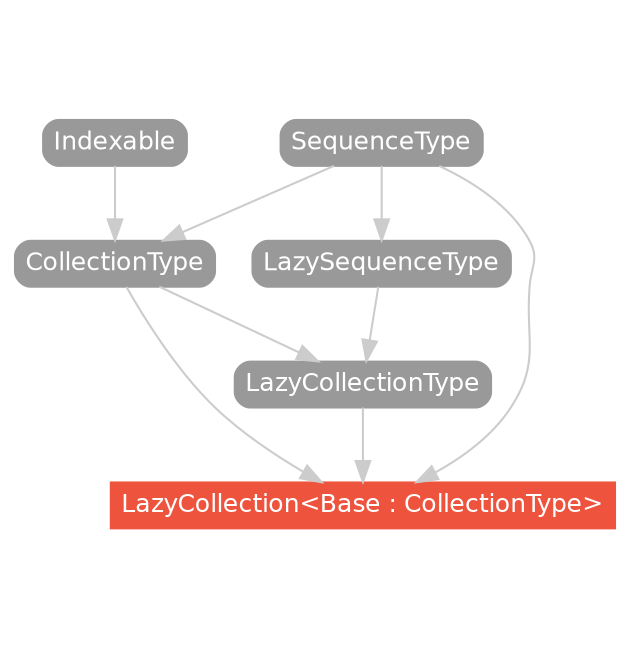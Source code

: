 strict digraph "LazyCollection<Base : CollectionType> - Type Hierarchy - SwiftDoc.org" {
    pad="0.1,0.8"
    node [shape=box, style="filled,rounded", color="#999999", fillcolor="#999999", fontcolor=white, fontname=Helvetica, fontnames="Helvetica,sansserif", fontsize=12, margin="0.07,0.05", height="0.3"]
    edge [color="#cccccc"]
    "CollectionType" [URL="/protocol/CollectionType/"]
    "Indexable" [URL="/protocol/Indexable/"]
    "LazyCollection<Base : CollectionType>" [URL="/type/LazyCollection/", style="filled", fillcolor="#ee543d", color="#ee543d"]
    "LazyCollectionType" [URL="/protocol/LazyCollectionType/"]
    "LazySequenceType" [URL="/protocol/LazySequenceType/"]
    "SequenceType" [URL="/protocol/SequenceType/"]    "LazyCollectionType" -> "LazyCollection<Base : CollectionType>"
    "SequenceType" -> "LazyCollection<Base : CollectionType>"
    "CollectionType" -> "LazyCollection<Base : CollectionType>"
    "CollectionType" -> "LazyCollectionType"
    "LazySequenceType" -> "LazyCollectionType"
    "Indexable" -> "CollectionType"
    "SequenceType" -> "CollectionType"
    "SequenceType" -> "LazySequenceType"
    "Indexable" -> "CollectionType"
    "SequenceType" -> "CollectionType"
    subgraph Types {
        rank = max; "LazyCollection<Base : CollectionType>";
    }
}
